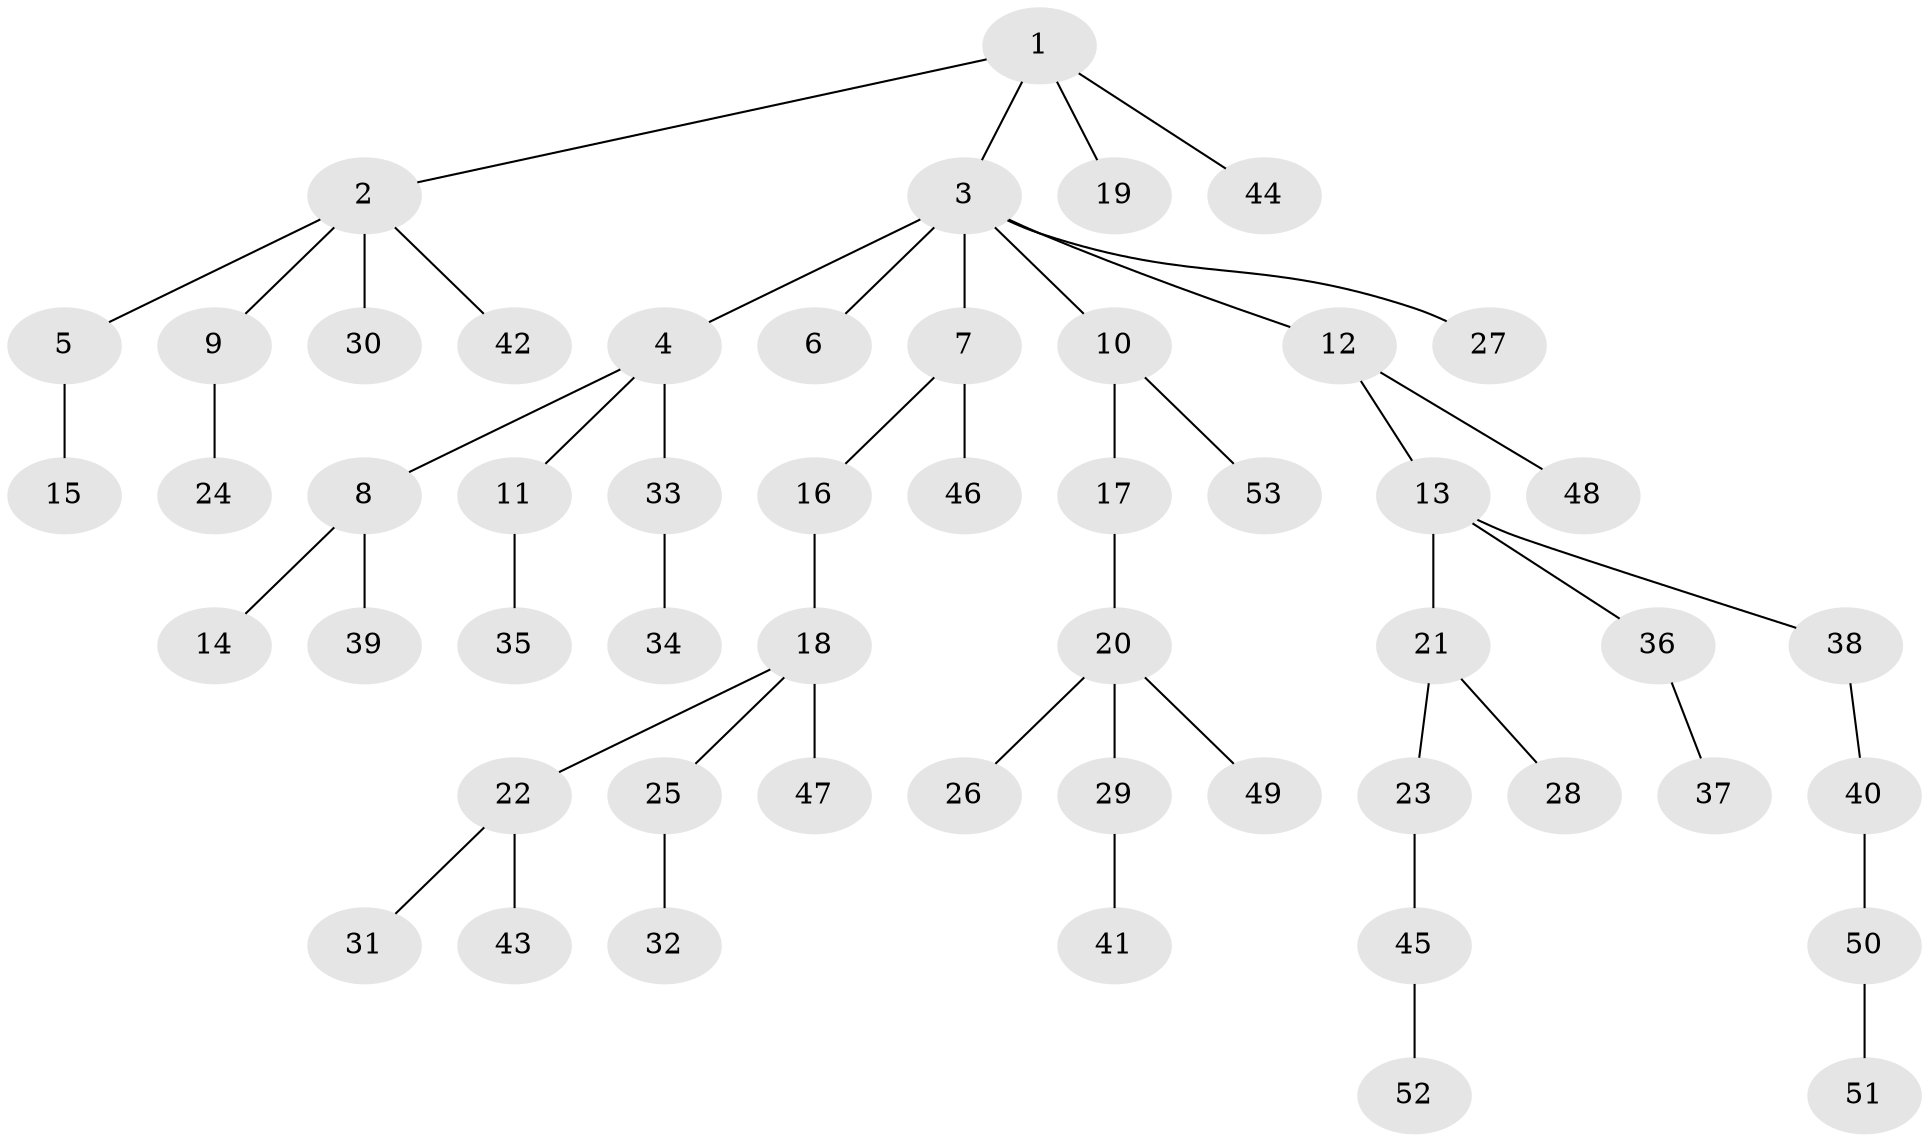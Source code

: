// coarse degree distribution, {3: 0.13157894736842105, 4: 0.07894736842105263, 6: 0.02631578947368421, 1: 0.4473684210526316, 2: 0.3157894736842105}
// Generated by graph-tools (version 1.1) at 2025/51/03/04/25 22:51:27]
// undirected, 53 vertices, 52 edges
graph export_dot {
  node [color=gray90,style=filled];
  1;
  2;
  3;
  4;
  5;
  6;
  7;
  8;
  9;
  10;
  11;
  12;
  13;
  14;
  15;
  16;
  17;
  18;
  19;
  20;
  21;
  22;
  23;
  24;
  25;
  26;
  27;
  28;
  29;
  30;
  31;
  32;
  33;
  34;
  35;
  36;
  37;
  38;
  39;
  40;
  41;
  42;
  43;
  44;
  45;
  46;
  47;
  48;
  49;
  50;
  51;
  52;
  53;
  1 -- 2;
  1 -- 3;
  1 -- 19;
  1 -- 44;
  2 -- 5;
  2 -- 9;
  2 -- 30;
  2 -- 42;
  3 -- 4;
  3 -- 6;
  3 -- 7;
  3 -- 10;
  3 -- 12;
  3 -- 27;
  4 -- 8;
  4 -- 11;
  4 -- 33;
  5 -- 15;
  7 -- 16;
  7 -- 46;
  8 -- 14;
  8 -- 39;
  9 -- 24;
  10 -- 17;
  10 -- 53;
  11 -- 35;
  12 -- 13;
  12 -- 48;
  13 -- 21;
  13 -- 36;
  13 -- 38;
  16 -- 18;
  17 -- 20;
  18 -- 22;
  18 -- 25;
  18 -- 47;
  20 -- 26;
  20 -- 29;
  20 -- 49;
  21 -- 23;
  21 -- 28;
  22 -- 31;
  22 -- 43;
  23 -- 45;
  25 -- 32;
  29 -- 41;
  33 -- 34;
  36 -- 37;
  38 -- 40;
  40 -- 50;
  45 -- 52;
  50 -- 51;
}
